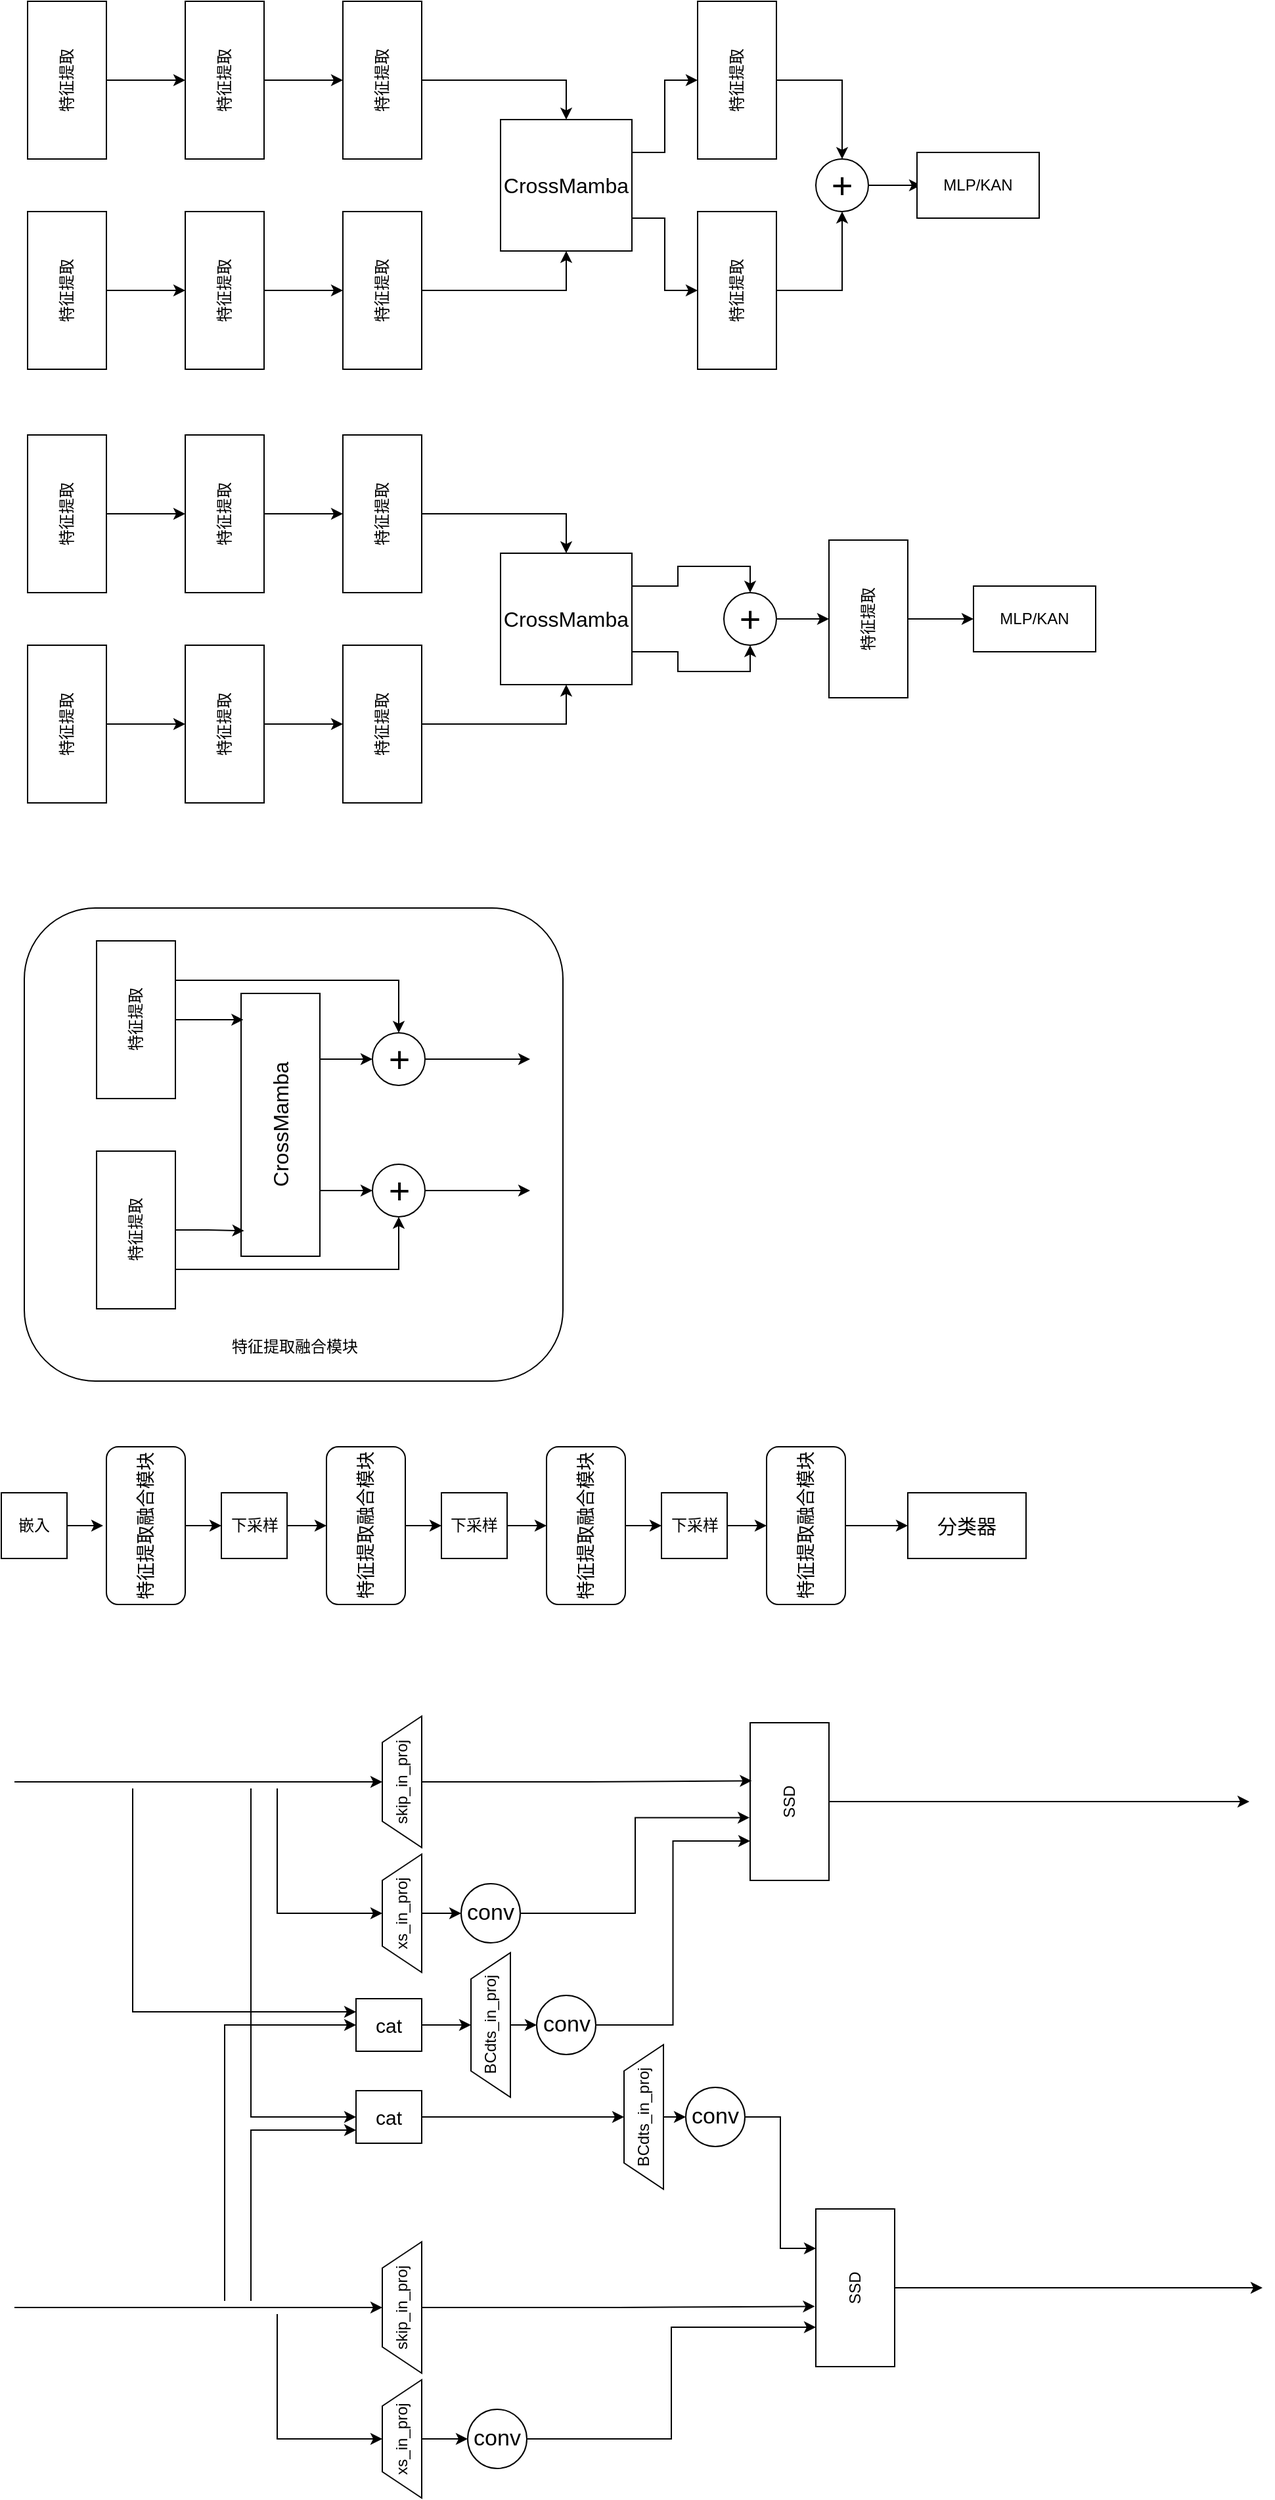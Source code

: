<mxfile version="28.0.7">
  <diagram name="第 1 页" id="WxTKui3T3YEr5BgfxyGA">
    <mxGraphModel dx="1213" dy="795" grid="1" gridSize="10" guides="1" tooltips="1" connect="1" arrows="1" fold="1" page="1" pageScale="1" pageWidth="827" pageHeight="1169" math="0" shadow="0">
      <root>
        <mxCell id="0" />
        <mxCell id="1" parent="0" />
        <mxCell id="aoaXgdPbsbUoZLhdkW-4-18" style="edgeStyle=orthogonalEdgeStyle;rounded=0;orthogonalLoop=1;jettySize=auto;html=1;exitX=0.5;exitY=1;exitDx=0;exitDy=0;entryX=0.5;entryY=0;entryDx=0;entryDy=0;" parent="1" source="aoaXgdPbsbUoZLhdkW-4-1" target="aoaXgdPbsbUoZLhdkW-4-5" edge="1">
          <mxGeometry relative="1" as="geometry" />
        </mxCell>
        <mxCell id="aoaXgdPbsbUoZLhdkW-4-1" value="特征提取" style="rounded=0;whiteSpace=wrap;html=1;rotation=-90;" parent="1" vertex="1">
          <mxGeometry y="160" width="120" height="60" as="geometry" />
        </mxCell>
        <mxCell id="aoaXgdPbsbUoZLhdkW-4-19" style="edgeStyle=orthogonalEdgeStyle;rounded=0;orthogonalLoop=1;jettySize=auto;html=1;exitX=0.5;exitY=1;exitDx=0;exitDy=0;entryX=0.5;entryY=0;entryDx=0;entryDy=0;" parent="1" source="aoaXgdPbsbUoZLhdkW-4-2" target="aoaXgdPbsbUoZLhdkW-4-3" edge="1">
          <mxGeometry relative="1" as="geometry" />
        </mxCell>
        <mxCell id="aoaXgdPbsbUoZLhdkW-4-2" value="特征提取" style="rounded=0;whiteSpace=wrap;html=1;rotation=-90;" parent="1" vertex="1">
          <mxGeometry y="320" width="120" height="60" as="geometry" />
        </mxCell>
        <mxCell id="aoaXgdPbsbUoZLhdkW-4-21" style="edgeStyle=orthogonalEdgeStyle;rounded=0;orthogonalLoop=1;jettySize=auto;html=1;exitX=0.5;exitY=1;exitDx=0;exitDy=0;entryX=0.5;entryY=0;entryDx=0;entryDy=0;" parent="1" source="aoaXgdPbsbUoZLhdkW-4-3" target="aoaXgdPbsbUoZLhdkW-4-4" edge="1">
          <mxGeometry relative="1" as="geometry" />
        </mxCell>
        <mxCell id="aoaXgdPbsbUoZLhdkW-4-3" value="特征提取" style="rounded=0;whiteSpace=wrap;html=1;rotation=-90;" parent="1" vertex="1">
          <mxGeometry x="120" y="320" width="120" height="60" as="geometry" />
        </mxCell>
        <mxCell id="aoaXgdPbsbUoZLhdkW-4-23" style="edgeStyle=orthogonalEdgeStyle;rounded=0;orthogonalLoop=1;jettySize=auto;html=1;exitX=0.5;exitY=1;exitDx=0;exitDy=0;entryX=0.5;entryY=1;entryDx=0;entryDy=0;" parent="1" source="aoaXgdPbsbUoZLhdkW-4-4" target="aoaXgdPbsbUoZLhdkW-4-9" edge="1">
          <mxGeometry relative="1" as="geometry" />
        </mxCell>
        <mxCell id="aoaXgdPbsbUoZLhdkW-4-4" value="特征提取" style="rounded=0;whiteSpace=wrap;html=1;rotation=-90;" parent="1" vertex="1">
          <mxGeometry x="240" y="320" width="120" height="60" as="geometry" />
        </mxCell>
        <mxCell id="aoaXgdPbsbUoZLhdkW-4-20" style="edgeStyle=orthogonalEdgeStyle;rounded=0;orthogonalLoop=1;jettySize=auto;html=1;exitX=0.5;exitY=1;exitDx=0;exitDy=0;entryX=0.5;entryY=0;entryDx=0;entryDy=0;" parent="1" source="aoaXgdPbsbUoZLhdkW-4-5" target="aoaXgdPbsbUoZLhdkW-4-8" edge="1">
          <mxGeometry relative="1" as="geometry" />
        </mxCell>
        <mxCell id="aoaXgdPbsbUoZLhdkW-4-5" value="特征提取" style="rounded=0;whiteSpace=wrap;html=1;rotation=-90;" parent="1" vertex="1">
          <mxGeometry x="120" y="160" width="120" height="60" as="geometry" />
        </mxCell>
        <mxCell id="aoaXgdPbsbUoZLhdkW-4-22" style="edgeStyle=orthogonalEdgeStyle;rounded=0;orthogonalLoop=1;jettySize=auto;html=1;exitX=0.5;exitY=1;exitDx=0;exitDy=0;entryX=0.5;entryY=0;entryDx=0;entryDy=0;" parent="1" source="aoaXgdPbsbUoZLhdkW-4-8" target="aoaXgdPbsbUoZLhdkW-4-9" edge="1">
          <mxGeometry relative="1" as="geometry" />
        </mxCell>
        <mxCell id="aoaXgdPbsbUoZLhdkW-4-8" value="特征提取" style="rounded=0;whiteSpace=wrap;html=1;rotation=-90;" parent="1" vertex="1">
          <mxGeometry x="240" y="160" width="120" height="60" as="geometry" />
        </mxCell>
        <mxCell id="aoaXgdPbsbUoZLhdkW-4-24" style="edgeStyle=orthogonalEdgeStyle;rounded=0;orthogonalLoop=1;jettySize=auto;html=1;exitX=1;exitY=0.25;exitDx=0;exitDy=0;entryX=0.5;entryY=0;entryDx=0;entryDy=0;" parent="1" source="aoaXgdPbsbUoZLhdkW-4-9" target="aoaXgdPbsbUoZLhdkW-4-12" edge="1">
          <mxGeometry relative="1" as="geometry" />
        </mxCell>
        <mxCell id="aoaXgdPbsbUoZLhdkW-4-25" style="edgeStyle=orthogonalEdgeStyle;rounded=0;orthogonalLoop=1;jettySize=auto;html=1;exitX=1;exitY=0.75;exitDx=0;exitDy=0;" parent="1" source="aoaXgdPbsbUoZLhdkW-4-9" target="aoaXgdPbsbUoZLhdkW-4-11" edge="1">
          <mxGeometry relative="1" as="geometry" />
        </mxCell>
        <mxCell id="aoaXgdPbsbUoZLhdkW-4-9" value="&lt;font style=&quot;font-size: 16px;&quot;&gt;CrossMamba&lt;/font&gt;" style="whiteSpace=wrap;html=1;aspect=fixed;" parent="1" vertex="1">
          <mxGeometry x="390" y="220" width="100" height="100" as="geometry" />
        </mxCell>
        <mxCell id="aoaXgdPbsbUoZLhdkW-4-15" style="edgeStyle=orthogonalEdgeStyle;rounded=0;orthogonalLoop=1;jettySize=auto;html=1;exitX=0.5;exitY=1;exitDx=0;exitDy=0;entryX=0.5;entryY=1;entryDx=0;entryDy=0;" parent="1" source="aoaXgdPbsbUoZLhdkW-4-11" target="aoaXgdPbsbUoZLhdkW-4-13" edge="1">
          <mxGeometry relative="1" as="geometry" />
        </mxCell>
        <mxCell id="aoaXgdPbsbUoZLhdkW-4-11" value="特征提取" style="rounded=0;whiteSpace=wrap;html=1;rotation=-90;" parent="1" vertex="1">
          <mxGeometry x="510" y="320" width="120" height="60" as="geometry" />
        </mxCell>
        <mxCell id="aoaXgdPbsbUoZLhdkW-4-14" style="edgeStyle=orthogonalEdgeStyle;rounded=0;orthogonalLoop=1;jettySize=auto;html=1;exitX=0.5;exitY=1;exitDx=0;exitDy=0;entryX=0.5;entryY=0;entryDx=0;entryDy=0;" parent="1" source="aoaXgdPbsbUoZLhdkW-4-12" target="aoaXgdPbsbUoZLhdkW-4-13" edge="1">
          <mxGeometry relative="1" as="geometry" />
        </mxCell>
        <mxCell id="aoaXgdPbsbUoZLhdkW-4-12" value="特征提取" style="rounded=0;whiteSpace=wrap;html=1;rotation=-90;" parent="1" vertex="1">
          <mxGeometry x="510" y="160" width="120" height="60" as="geometry" />
        </mxCell>
        <mxCell id="aoaXgdPbsbUoZLhdkW-4-16" style="edgeStyle=orthogonalEdgeStyle;rounded=0;orthogonalLoop=1;jettySize=auto;html=1;exitX=1;exitY=0.5;exitDx=0;exitDy=0;" parent="1" source="aoaXgdPbsbUoZLhdkW-4-13" edge="1">
          <mxGeometry relative="1" as="geometry">
            <mxPoint x="710" y="270" as="targetPoint" />
          </mxGeometry>
        </mxCell>
        <mxCell id="aoaXgdPbsbUoZLhdkW-4-13" value="&lt;font style=&quot;font-size: 28px;&quot;&gt;+&lt;/font&gt;" style="ellipse;whiteSpace=wrap;html=1;aspect=fixed;" parent="1" vertex="1">
          <mxGeometry x="630" y="250" width="40" height="40" as="geometry" />
        </mxCell>
        <mxCell id="aoaXgdPbsbUoZLhdkW-4-17" value="MLP/KAN" style="rounded=0;whiteSpace=wrap;html=1;" parent="1" vertex="1">
          <mxGeometry x="707" y="245" width="93" height="50" as="geometry" />
        </mxCell>
        <mxCell id="aoaXgdPbsbUoZLhdkW-4-26" style="edgeStyle=orthogonalEdgeStyle;rounded=0;orthogonalLoop=1;jettySize=auto;html=1;exitX=0.5;exitY=1;exitDx=0;exitDy=0;entryX=0.5;entryY=0;entryDx=0;entryDy=0;" parent="1" source="aoaXgdPbsbUoZLhdkW-4-27" target="aoaXgdPbsbUoZLhdkW-4-35" edge="1">
          <mxGeometry relative="1" as="geometry" />
        </mxCell>
        <mxCell id="aoaXgdPbsbUoZLhdkW-4-27" value="特征提取" style="rounded=0;whiteSpace=wrap;html=1;rotation=-90;" parent="1" vertex="1">
          <mxGeometry y="490" width="120" height="60" as="geometry" />
        </mxCell>
        <mxCell id="aoaXgdPbsbUoZLhdkW-4-28" style="edgeStyle=orthogonalEdgeStyle;rounded=0;orthogonalLoop=1;jettySize=auto;html=1;exitX=0.5;exitY=1;exitDx=0;exitDy=0;entryX=0.5;entryY=0;entryDx=0;entryDy=0;" parent="1" source="aoaXgdPbsbUoZLhdkW-4-29" target="aoaXgdPbsbUoZLhdkW-4-31" edge="1">
          <mxGeometry relative="1" as="geometry" />
        </mxCell>
        <mxCell id="aoaXgdPbsbUoZLhdkW-4-29" value="特征提取" style="rounded=0;whiteSpace=wrap;html=1;rotation=-90;" parent="1" vertex="1">
          <mxGeometry y="650" width="120" height="60" as="geometry" />
        </mxCell>
        <mxCell id="aoaXgdPbsbUoZLhdkW-4-30" style="edgeStyle=orthogonalEdgeStyle;rounded=0;orthogonalLoop=1;jettySize=auto;html=1;exitX=0.5;exitY=1;exitDx=0;exitDy=0;entryX=0.5;entryY=0;entryDx=0;entryDy=0;" parent="1" source="aoaXgdPbsbUoZLhdkW-4-31" target="aoaXgdPbsbUoZLhdkW-4-33" edge="1">
          <mxGeometry relative="1" as="geometry" />
        </mxCell>
        <mxCell id="aoaXgdPbsbUoZLhdkW-4-31" value="特征提取" style="rounded=0;whiteSpace=wrap;html=1;rotation=-90;" parent="1" vertex="1">
          <mxGeometry x="120" y="650" width="120" height="60" as="geometry" />
        </mxCell>
        <mxCell id="aoaXgdPbsbUoZLhdkW-4-32" style="edgeStyle=orthogonalEdgeStyle;rounded=0;orthogonalLoop=1;jettySize=auto;html=1;exitX=0.5;exitY=1;exitDx=0;exitDy=0;entryX=0.5;entryY=1;entryDx=0;entryDy=0;" parent="1" source="aoaXgdPbsbUoZLhdkW-4-33" target="aoaXgdPbsbUoZLhdkW-4-38" edge="1">
          <mxGeometry relative="1" as="geometry" />
        </mxCell>
        <mxCell id="aoaXgdPbsbUoZLhdkW-4-33" value="特征提取" style="rounded=0;whiteSpace=wrap;html=1;rotation=-90;" parent="1" vertex="1">
          <mxGeometry x="240" y="650" width="120" height="60" as="geometry" />
        </mxCell>
        <mxCell id="aoaXgdPbsbUoZLhdkW-4-34" style="edgeStyle=orthogonalEdgeStyle;rounded=0;orthogonalLoop=1;jettySize=auto;html=1;exitX=0.5;exitY=1;exitDx=0;exitDy=0;entryX=0.5;entryY=0;entryDx=0;entryDy=0;" parent="1" source="aoaXgdPbsbUoZLhdkW-4-35" target="aoaXgdPbsbUoZLhdkW-4-37" edge="1">
          <mxGeometry relative="1" as="geometry" />
        </mxCell>
        <mxCell id="aoaXgdPbsbUoZLhdkW-4-35" value="特征提取" style="rounded=0;whiteSpace=wrap;html=1;rotation=-90;" parent="1" vertex="1">
          <mxGeometry x="120" y="490" width="120" height="60" as="geometry" />
        </mxCell>
        <mxCell id="aoaXgdPbsbUoZLhdkW-4-36" style="edgeStyle=orthogonalEdgeStyle;rounded=0;orthogonalLoop=1;jettySize=auto;html=1;exitX=0.5;exitY=1;exitDx=0;exitDy=0;entryX=0.5;entryY=0;entryDx=0;entryDy=0;" parent="1" source="aoaXgdPbsbUoZLhdkW-4-37" target="aoaXgdPbsbUoZLhdkW-4-38" edge="1">
          <mxGeometry relative="1" as="geometry" />
        </mxCell>
        <mxCell id="aoaXgdPbsbUoZLhdkW-4-37" value="特征提取" style="rounded=0;whiteSpace=wrap;html=1;rotation=-90;" parent="1" vertex="1">
          <mxGeometry x="240" y="490" width="120" height="60" as="geometry" />
        </mxCell>
        <mxCell id="aoaXgdPbsbUoZLhdkW-4-47" style="edgeStyle=orthogonalEdgeStyle;rounded=0;orthogonalLoop=1;jettySize=auto;html=1;exitX=1;exitY=0.25;exitDx=0;exitDy=0;entryX=0.5;entryY=0;entryDx=0;entryDy=0;" parent="1" source="aoaXgdPbsbUoZLhdkW-4-38" target="aoaXgdPbsbUoZLhdkW-4-39" edge="1">
          <mxGeometry relative="1" as="geometry">
            <Array as="points">
              <mxPoint x="525" y="575" />
              <mxPoint x="525" y="560" />
              <mxPoint x="580" y="560" />
            </Array>
          </mxGeometry>
        </mxCell>
        <mxCell id="aoaXgdPbsbUoZLhdkW-4-48" style="edgeStyle=orthogonalEdgeStyle;rounded=0;orthogonalLoop=1;jettySize=auto;html=1;exitX=1;exitY=0.75;exitDx=0;exitDy=0;entryX=0.5;entryY=1;entryDx=0;entryDy=0;" parent="1" source="aoaXgdPbsbUoZLhdkW-4-38" target="aoaXgdPbsbUoZLhdkW-4-39" edge="1">
          <mxGeometry relative="1" as="geometry">
            <Array as="points">
              <mxPoint x="525" y="625" />
              <mxPoint x="525" y="640" />
              <mxPoint x="580" y="640" />
            </Array>
          </mxGeometry>
        </mxCell>
        <mxCell id="aoaXgdPbsbUoZLhdkW-4-38" value="&lt;font style=&quot;font-size: 16px;&quot;&gt;CrossMamba&lt;/font&gt;" style="whiteSpace=wrap;html=1;aspect=fixed;" parent="1" vertex="1">
          <mxGeometry x="390" y="550" width="100" height="100" as="geometry" />
        </mxCell>
        <mxCell id="aoaXgdPbsbUoZLhdkW-4-42" style="edgeStyle=orthogonalEdgeStyle;rounded=0;orthogonalLoop=1;jettySize=auto;html=1;exitX=1;exitY=0.5;exitDx=0;exitDy=0;" parent="1" source="aoaXgdPbsbUoZLhdkW-4-39" edge="1">
          <mxGeometry relative="1" as="geometry">
            <mxPoint x="640" y="600" as="targetPoint" />
          </mxGeometry>
        </mxCell>
        <mxCell id="aoaXgdPbsbUoZLhdkW-4-39" value="&lt;font style=&quot;font-size: 28px;&quot;&gt;+&lt;/font&gt;" style="ellipse;whiteSpace=wrap;html=1;aspect=fixed;" parent="1" vertex="1">
          <mxGeometry x="560" y="580" width="40" height="40" as="geometry" />
        </mxCell>
        <mxCell id="aoaXgdPbsbUoZLhdkW-4-45" style="edgeStyle=orthogonalEdgeStyle;rounded=0;orthogonalLoop=1;jettySize=auto;html=1;exitX=0.5;exitY=1;exitDx=0;exitDy=0;entryX=0;entryY=0.5;entryDx=0;entryDy=0;" parent="1" source="aoaXgdPbsbUoZLhdkW-4-43" target="aoaXgdPbsbUoZLhdkW-4-44" edge="1">
          <mxGeometry relative="1" as="geometry" />
        </mxCell>
        <mxCell id="aoaXgdPbsbUoZLhdkW-4-43" value="特征提取" style="rounded=0;whiteSpace=wrap;html=1;rotation=-90;" parent="1" vertex="1">
          <mxGeometry x="610" y="570" width="120" height="60" as="geometry" />
        </mxCell>
        <mxCell id="aoaXgdPbsbUoZLhdkW-4-44" value="MLP/KAN" style="rounded=0;whiteSpace=wrap;html=1;" parent="1" vertex="1">
          <mxGeometry x="750" y="575" width="93" height="50" as="geometry" />
        </mxCell>
        <mxCell id="aoaXgdPbsbUoZLhdkW-4-49" value="skip_in_proj" style="shape=trapezoid;perimeter=trapezoidPerimeter;whiteSpace=wrap;html=1;fixedSize=1;rotation=-90;" parent="1" vertex="1">
          <mxGeometry x="265" y="1470" width="100" height="30" as="geometry" />
        </mxCell>
        <mxCell id="aoaXgdPbsbUoZLhdkW-4-74" style="edgeStyle=orthogonalEdgeStyle;rounded=0;orthogonalLoop=1;jettySize=auto;html=1;exitX=0.5;exitY=1;exitDx=0;exitDy=0;entryX=0;entryY=0.5;entryDx=0;entryDy=0;" parent="1" source="aoaXgdPbsbUoZLhdkW-4-50" target="aoaXgdPbsbUoZLhdkW-4-70" edge="1">
          <mxGeometry relative="1" as="geometry" />
        </mxCell>
        <mxCell id="aoaXgdPbsbUoZLhdkW-4-50" value="xs_in_proj" style="shape=trapezoid;perimeter=trapezoidPerimeter;whiteSpace=wrap;html=1;fixedSize=1;rotation=-90;" parent="1" vertex="1">
          <mxGeometry x="270" y="1570" width="90" height="30" as="geometry" />
        </mxCell>
        <mxCell id="aoaXgdPbsbUoZLhdkW-4-77" style="edgeStyle=orthogonalEdgeStyle;rounded=0;orthogonalLoop=1;jettySize=auto;html=1;exitX=0.5;exitY=1;exitDx=0;exitDy=0;entryX=0;entryY=0.5;entryDx=0;entryDy=0;" parent="1" source="aoaXgdPbsbUoZLhdkW-4-51" target="aoaXgdPbsbUoZLhdkW-4-76" edge="1">
          <mxGeometry relative="1" as="geometry" />
        </mxCell>
        <mxCell id="aoaXgdPbsbUoZLhdkW-4-51" value="BCdts_in_proj" style="shape=trapezoid;perimeter=trapezoidPerimeter;whiteSpace=wrap;html=1;fixedSize=1;rotation=-90;" parent="1" vertex="1">
          <mxGeometry x="327.5" y="1655" width="110" height="30" as="geometry" />
        </mxCell>
        <mxCell id="aoaXgdPbsbUoZLhdkW-4-55" value="" style="endArrow=classic;html=1;rounded=0;entryX=0.5;entryY=0;entryDx=0;entryDy=0;" parent="1" target="aoaXgdPbsbUoZLhdkW-4-49" edge="1">
          <mxGeometry width="50" height="50" relative="1" as="geometry">
            <mxPoint x="20" y="1485" as="sourcePoint" />
            <mxPoint x="230" y="1480" as="targetPoint" />
          </mxGeometry>
        </mxCell>
        <mxCell id="aoaXgdPbsbUoZLhdkW-4-56" value="" style="endArrow=classic;html=1;rounded=0;entryX=0.5;entryY=0;entryDx=0;entryDy=0;" parent="1" target="aoaXgdPbsbUoZLhdkW-4-50" edge="1">
          <mxGeometry width="50" height="50" relative="1" as="geometry">
            <mxPoint x="220" y="1490" as="sourcePoint" />
            <mxPoint x="680" y="1610" as="targetPoint" />
            <Array as="points">
              <mxPoint x="220" y="1585" />
            </Array>
          </mxGeometry>
        </mxCell>
        <mxCell id="aoaXgdPbsbUoZLhdkW-4-57" value="skip_in_proj" style="shape=trapezoid;perimeter=trapezoidPerimeter;whiteSpace=wrap;html=1;fixedSize=1;rotation=-90;" parent="1" vertex="1">
          <mxGeometry x="265" y="1870" width="100" height="30" as="geometry" />
        </mxCell>
        <mxCell id="aoaXgdPbsbUoZLhdkW-4-87" style="edgeStyle=orthogonalEdgeStyle;rounded=0;orthogonalLoop=1;jettySize=auto;html=1;exitX=0.5;exitY=1;exitDx=0;exitDy=0;entryX=0;entryY=0.5;entryDx=0;entryDy=0;" parent="1" source="aoaXgdPbsbUoZLhdkW-4-58" target="aoaXgdPbsbUoZLhdkW-4-86" edge="1">
          <mxGeometry relative="1" as="geometry" />
        </mxCell>
        <mxCell id="aoaXgdPbsbUoZLhdkW-4-58" value="xs_in_proj" style="shape=trapezoid;perimeter=trapezoidPerimeter;whiteSpace=wrap;html=1;fixedSize=1;rotation=-90;" parent="1" vertex="1">
          <mxGeometry x="270" y="1970" width="90" height="30" as="geometry" />
        </mxCell>
        <mxCell id="aoaXgdPbsbUoZLhdkW-4-59" value="" style="endArrow=classic;html=1;rounded=0;entryX=0.5;entryY=0;entryDx=0;entryDy=0;" parent="1" target="aoaXgdPbsbUoZLhdkW-4-57" edge="1">
          <mxGeometry width="50" height="50" relative="1" as="geometry">
            <mxPoint x="20" y="1885" as="sourcePoint" />
            <mxPoint x="85" y="1880" as="targetPoint" />
          </mxGeometry>
        </mxCell>
        <mxCell id="aoaXgdPbsbUoZLhdkW-4-60" value="" style="endArrow=classic;html=1;rounded=0;entryX=0.5;entryY=0;entryDx=0;entryDy=0;" parent="1" target="aoaXgdPbsbUoZLhdkW-4-58" edge="1">
          <mxGeometry width="50" height="50" relative="1" as="geometry">
            <mxPoint x="220" y="1890" as="sourcePoint" />
            <mxPoint x="680" y="2010" as="targetPoint" />
            <Array as="points">
              <mxPoint x="220" y="1985" />
            </Array>
          </mxGeometry>
        </mxCell>
        <mxCell id="aoaXgdPbsbUoZLhdkW-4-69" style="edgeStyle=orthogonalEdgeStyle;rounded=0;orthogonalLoop=1;jettySize=auto;html=1;exitX=1;exitY=0.5;exitDx=0;exitDy=0;" parent="1" source="aoaXgdPbsbUoZLhdkW-4-61" target="aoaXgdPbsbUoZLhdkW-4-51" edge="1">
          <mxGeometry relative="1" as="geometry" />
        </mxCell>
        <mxCell id="aoaXgdPbsbUoZLhdkW-4-61" value="&lt;font style=&quot;font-size: 15px;&quot;&gt;cat&lt;/font&gt;" style="rounded=0;whiteSpace=wrap;html=1;" parent="1" vertex="1">
          <mxGeometry x="280" y="1650" width="50" height="40" as="geometry" />
        </mxCell>
        <mxCell id="aoaXgdPbsbUoZLhdkW-4-62" value="" style="endArrow=classic;html=1;rounded=0;entryX=0;entryY=0.25;entryDx=0;entryDy=0;" parent="1" target="aoaXgdPbsbUoZLhdkW-4-61" edge="1">
          <mxGeometry width="50" height="50" relative="1" as="geometry">
            <mxPoint x="110" y="1490" as="sourcePoint" />
            <mxPoint x="230" y="1660" as="targetPoint" />
            <Array as="points">
              <mxPoint x="110" y="1660" />
            </Array>
          </mxGeometry>
        </mxCell>
        <mxCell id="aoaXgdPbsbUoZLhdkW-4-63" value="" style="endArrow=classic;html=1;rounded=0;entryX=0;entryY=0.5;entryDx=0;entryDy=0;" parent="1" target="aoaXgdPbsbUoZLhdkW-4-61" edge="1">
          <mxGeometry width="50" height="50" relative="1" as="geometry">
            <mxPoint x="180" y="1880" as="sourcePoint" />
            <mxPoint x="220" y="1690" as="targetPoint" />
            <Array as="points">
              <mxPoint x="180" y="1670" />
            </Array>
          </mxGeometry>
        </mxCell>
        <mxCell id="aoaXgdPbsbUoZLhdkW-4-68" style="edgeStyle=orthogonalEdgeStyle;rounded=0;orthogonalLoop=1;jettySize=auto;html=1;exitX=1;exitY=0.5;exitDx=0;exitDy=0;entryX=0.5;entryY=0;entryDx=0;entryDy=0;" parent="1" source="aoaXgdPbsbUoZLhdkW-4-64" target="aoaXgdPbsbUoZLhdkW-4-67" edge="1">
          <mxGeometry relative="1" as="geometry" />
        </mxCell>
        <mxCell id="aoaXgdPbsbUoZLhdkW-4-64" value="&lt;font style=&quot;font-size: 15px;&quot;&gt;cat&lt;/font&gt;" style="rounded=0;whiteSpace=wrap;html=1;" parent="1" vertex="1">
          <mxGeometry x="280" y="1720" width="50" height="40" as="geometry" />
        </mxCell>
        <mxCell id="aoaXgdPbsbUoZLhdkW-4-65" value="" style="endArrow=classic;html=1;rounded=0;" parent="1" edge="1">
          <mxGeometry width="50" height="50" relative="1" as="geometry">
            <mxPoint x="200" y="1880" as="sourcePoint" />
            <mxPoint x="280" y="1750" as="targetPoint" />
            <Array as="points">
              <mxPoint x="200" y="1750" />
            </Array>
          </mxGeometry>
        </mxCell>
        <mxCell id="aoaXgdPbsbUoZLhdkW-4-66" value="" style="endArrow=classic;html=1;rounded=0;" parent="1" edge="1">
          <mxGeometry width="50" height="50" relative="1" as="geometry">
            <mxPoint x="200" y="1490" as="sourcePoint" />
            <mxPoint x="280" y="1740" as="targetPoint" />
            <Array as="points">
              <mxPoint x="200" y="1740" />
            </Array>
          </mxGeometry>
        </mxCell>
        <mxCell id="aoaXgdPbsbUoZLhdkW-4-80" style="edgeStyle=orthogonalEdgeStyle;rounded=0;orthogonalLoop=1;jettySize=auto;html=1;exitX=0.5;exitY=1;exitDx=0;exitDy=0;entryX=0;entryY=0.5;entryDx=0;entryDy=0;" parent="1" source="aoaXgdPbsbUoZLhdkW-4-67" target="aoaXgdPbsbUoZLhdkW-4-79" edge="1">
          <mxGeometry relative="1" as="geometry" />
        </mxCell>
        <mxCell id="aoaXgdPbsbUoZLhdkW-4-67" value="BCdts_in_proj" style="shape=trapezoid;perimeter=trapezoidPerimeter;whiteSpace=wrap;html=1;fixedSize=1;rotation=-90;" parent="1" vertex="1">
          <mxGeometry x="444" y="1725" width="110" height="30" as="geometry" />
        </mxCell>
        <mxCell id="aoaXgdPbsbUoZLhdkW-4-70" value="&lt;font style=&quot;font-size: 17px;&quot;&gt;conv&lt;/font&gt;" style="ellipse;whiteSpace=wrap;html=1;aspect=fixed;" parent="1" vertex="1">
          <mxGeometry x="360" y="1562.5" width="45" height="45" as="geometry" />
        </mxCell>
        <mxCell id="aoaXgdPbsbUoZLhdkW-4-89" style="edgeStyle=orthogonalEdgeStyle;rounded=0;orthogonalLoop=1;jettySize=auto;html=1;" parent="1" source="aoaXgdPbsbUoZLhdkW-4-72" edge="1">
          <mxGeometry relative="1" as="geometry">
            <mxPoint x="960" y="1500" as="targetPoint" />
          </mxGeometry>
        </mxCell>
        <mxCell id="aoaXgdPbsbUoZLhdkW-4-72" value="SSD" style="rounded=0;whiteSpace=wrap;html=1;rotation=-90;" parent="1" vertex="1">
          <mxGeometry x="550" y="1470" width="120" height="60" as="geometry" />
        </mxCell>
        <mxCell id="aoaXgdPbsbUoZLhdkW-4-73" style="edgeStyle=orthogonalEdgeStyle;rounded=0;orthogonalLoop=1;jettySize=auto;html=1;exitX=0.5;exitY=1;exitDx=0;exitDy=0;entryX=0.632;entryY=0.02;entryDx=0;entryDy=0;entryPerimeter=0;" parent="1" source="aoaXgdPbsbUoZLhdkW-4-49" target="aoaXgdPbsbUoZLhdkW-4-72" edge="1">
          <mxGeometry relative="1" as="geometry" />
        </mxCell>
        <mxCell id="aoaXgdPbsbUoZLhdkW-4-75" style="edgeStyle=orthogonalEdgeStyle;rounded=0;orthogonalLoop=1;jettySize=auto;html=1;exitX=1;exitY=0.5;exitDx=0;exitDy=0;entryX=0.398;entryY=-0.007;entryDx=0;entryDy=0;entryPerimeter=0;" parent="1" source="aoaXgdPbsbUoZLhdkW-4-70" target="aoaXgdPbsbUoZLhdkW-4-72" edge="1">
          <mxGeometry relative="1" as="geometry" />
        </mxCell>
        <mxCell id="aoaXgdPbsbUoZLhdkW-4-78" style="edgeStyle=orthogonalEdgeStyle;rounded=0;orthogonalLoop=1;jettySize=auto;html=1;exitX=1;exitY=0.5;exitDx=0;exitDy=0;entryX=0.25;entryY=0;entryDx=0;entryDy=0;" parent="1" source="aoaXgdPbsbUoZLhdkW-4-76" target="aoaXgdPbsbUoZLhdkW-4-72" edge="1">
          <mxGeometry relative="1" as="geometry" />
        </mxCell>
        <mxCell id="aoaXgdPbsbUoZLhdkW-4-76" value="&lt;font style=&quot;font-size: 17px;&quot;&gt;conv&lt;/font&gt;" style="ellipse;whiteSpace=wrap;html=1;aspect=fixed;" parent="1" vertex="1">
          <mxGeometry x="417.5" y="1647.5" width="45" height="45" as="geometry" />
        </mxCell>
        <mxCell id="aoaXgdPbsbUoZLhdkW-4-82" style="edgeStyle=orthogonalEdgeStyle;rounded=0;orthogonalLoop=1;jettySize=auto;html=1;exitX=1;exitY=0.5;exitDx=0;exitDy=0;entryX=0.75;entryY=0;entryDx=0;entryDy=0;" parent="1" source="aoaXgdPbsbUoZLhdkW-4-79" target="aoaXgdPbsbUoZLhdkW-4-81" edge="1">
          <mxGeometry relative="1" as="geometry" />
        </mxCell>
        <mxCell id="aoaXgdPbsbUoZLhdkW-4-79" value="&lt;font style=&quot;font-size: 17px;&quot;&gt;conv&lt;/font&gt;" style="ellipse;whiteSpace=wrap;html=1;aspect=fixed;" parent="1" vertex="1">
          <mxGeometry x="531" y="1717.5" width="45" height="45" as="geometry" />
        </mxCell>
        <mxCell id="aoaXgdPbsbUoZLhdkW-4-90" style="edgeStyle=orthogonalEdgeStyle;rounded=0;orthogonalLoop=1;jettySize=auto;html=1;exitX=0.5;exitY=1;exitDx=0;exitDy=0;" parent="1" source="aoaXgdPbsbUoZLhdkW-4-81" edge="1">
          <mxGeometry relative="1" as="geometry">
            <mxPoint x="970" y="1870" as="targetPoint" />
          </mxGeometry>
        </mxCell>
        <mxCell id="aoaXgdPbsbUoZLhdkW-4-81" value="SSD" style="rounded=0;whiteSpace=wrap;html=1;rotation=-90;" parent="1" vertex="1">
          <mxGeometry x="600" y="1840" width="120" height="60" as="geometry" />
        </mxCell>
        <mxCell id="aoaXgdPbsbUoZLhdkW-4-83" style="edgeStyle=orthogonalEdgeStyle;rounded=0;orthogonalLoop=1;jettySize=auto;html=1;exitX=0.5;exitY=1;exitDx=0;exitDy=0;entryX=0.382;entryY=-0.013;entryDx=0;entryDy=0;entryPerimeter=0;" parent="1" source="aoaXgdPbsbUoZLhdkW-4-57" target="aoaXgdPbsbUoZLhdkW-4-81" edge="1">
          <mxGeometry relative="1" as="geometry" />
        </mxCell>
        <mxCell id="aoaXgdPbsbUoZLhdkW-4-88" style="edgeStyle=orthogonalEdgeStyle;rounded=0;orthogonalLoop=1;jettySize=auto;html=1;exitX=1;exitY=0.5;exitDx=0;exitDy=0;entryX=0.25;entryY=0;entryDx=0;entryDy=0;" parent="1" source="aoaXgdPbsbUoZLhdkW-4-86" target="aoaXgdPbsbUoZLhdkW-4-81" edge="1">
          <mxGeometry relative="1" as="geometry" />
        </mxCell>
        <mxCell id="aoaXgdPbsbUoZLhdkW-4-86" value="&lt;font style=&quot;font-size: 17px;&quot;&gt;conv&lt;/font&gt;" style="ellipse;whiteSpace=wrap;html=1;aspect=fixed;" parent="1" vertex="1">
          <mxGeometry x="365" y="1962.5" width="45" height="45" as="geometry" />
        </mxCell>
        <mxCell id="KZPRHWnfbl0H2ZpYOIUN-18" value="" style="rounded=1;whiteSpace=wrap;html=1;" vertex="1" parent="1">
          <mxGeometry x="27.5" y="820" width="410" height="360" as="geometry" />
        </mxCell>
        <mxCell id="KZPRHWnfbl0H2ZpYOIUN-19" style="edgeStyle=orthogonalEdgeStyle;rounded=0;orthogonalLoop=1;jettySize=auto;html=1;exitX=0.75;exitY=1;exitDx=0;exitDy=0;entryX=0.5;entryY=0;entryDx=0;entryDy=0;" edge="1" parent="1" source="KZPRHWnfbl0H2ZpYOIUN-20" target="KZPRHWnfbl0H2ZpYOIUN-29">
          <mxGeometry relative="1" as="geometry" />
        </mxCell>
        <mxCell id="KZPRHWnfbl0H2ZpYOIUN-20" value="特征提取" style="rounded=0;whiteSpace=wrap;html=1;rotation=-90;" vertex="1" parent="1">
          <mxGeometry x="52.5" y="875" width="120" height="60" as="geometry" />
        </mxCell>
        <mxCell id="KZPRHWnfbl0H2ZpYOIUN-21" style="edgeStyle=orthogonalEdgeStyle;rounded=0;orthogonalLoop=1;jettySize=auto;html=1;exitX=0.25;exitY=1;exitDx=0;exitDy=0;entryX=0.5;entryY=1;entryDx=0;entryDy=0;" edge="1" parent="1" source="KZPRHWnfbl0H2ZpYOIUN-22" target="KZPRHWnfbl0H2ZpYOIUN-31">
          <mxGeometry relative="1" as="geometry" />
        </mxCell>
        <mxCell id="KZPRHWnfbl0H2ZpYOIUN-22" value="特征提取" style="rounded=0;whiteSpace=wrap;html=1;rotation=-90;" vertex="1" parent="1">
          <mxGeometry x="52.5" y="1035" width="120" height="60" as="geometry" />
        </mxCell>
        <mxCell id="KZPRHWnfbl0H2ZpYOIUN-23" style="edgeStyle=orthogonalEdgeStyle;rounded=0;orthogonalLoop=1;jettySize=auto;html=1;exitX=0.75;exitY=1;exitDx=0;exitDy=0;entryX=0;entryY=0.5;entryDx=0;entryDy=0;" edge="1" parent="1" source="KZPRHWnfbl0H2ZpYOIUN-25" target="KZPRHWnfbl0H2ZpYOIUN-29">
          <mxGeometry relative="1" as="geometry" />
        </mxCell>
        <mxCell id="KZPRHWnfbl0H2ZpYOIUN-24" style="edgeStyle=orthogonalEdgeStyle;rounded=0;orthogonalLoop=1;jettySize=auto;html=1;exitX=0.25;exitY=1;exitDx=0;exitDy=0;entryX=0;entryY=0.5;entryDx=0;entryDy=0;" edge="1" parent="1" source="KZPRHWnfbl0H2ZpYOIUN-25" target="KZPRHWnfbl0H2ZpYOIUN-31">
          <mxGeometry relative="1" as="geometry" />
        </mxCell>
        <mxCell id="KZPRHWnfbl0H2ZpYOIUN-25" value="&lt;span style=&quot;font-size: 16px;&quot;&gt;CrossMamba&lt;/span&gt;" style="rounded=0;whiteSpace=wrap;html=1;rotation=-90;" vertex="1" parent="1">
          <mxGeometry x="122.5" y="955" width="200" height="60" as="geometry" />
        </mxCell>
        <mxCell id="KZPRHWnfbl0H2ZpYOIUN-26" style="edgeStyle=orthogonalEdgeStyle;rounded=0;orthogonalLoop=1;jettySize=auto;html=1;exitX=0.5;exitY=1;exitDx=0;exitDy=0;entryX=0.097;entryY=0.039;entryDx=0;entryDy=0;entryPerimeter=0;" edge="1" parent="1" source="KZPRHWnfbl0H2ZpYOIUN-22" target="KZPRHWnfbl0H2ZpYOIUN-25">
          <mxGeometry relative="1" as="geometry" />
        </mxCell>
        <mxCell id="KZPRHWnfbl0H2ZpYOIUN-27" style="edgeStyle=orthogonalEdgeStyle;rounded=0;orthogonalLoop=1;jettySize=auto;html=1;exitX=0.5;exitY=1;exitDx=0;exitDy=0;entryX=0.9;entryY=0.028;entryDx=0;entryDy=0;entryPerimeter=0;" edge="1" parent="1" source="KZPRHWnfbl0H2ZpYOIUN-20" target="KZPRHWnfbl0H2ZpYOIUN-25">
          <mxGeometry relative="1" as="geometry" />
        </mxCell>
        <mxCell id="KZPRHWnfbl0H2ZpYOIUN-28" style="edgeStyle=orthogonalEdgeStyle;rounded=0;orthogonalLoop=1;jettySize=auto;html=1;exitX=1;exitY=0.5;exitDx=0;exitDy=0;" edge="1" parent="1" source="KZPRHWnfbl0H2ZpYOIUN-29">
          <mxGeometry relative="1" as="geometry">
            <mxPoint x="412.5" y="935" as="targetPoint" />
          </mxGeometry>
        </mxCell>
        <mxCell id="KZPRHWnfbl0H2ZpYOIUN-29" value="&lt;font style=&quot;font-size: 28px;&quot;&gt;+&lt;/font&gt;" style="ellipse;whiteSpace=wrap;html=1;aspect=fixed;" vertex="1" parent="1">
          <mxGeometry x="292.5" y="915" width="40" height="40" as="geometry" />
        </mxCell>
        <mxCell id="KZPRHWnfbl0H2ZpYOIUN-30" style="edgeStyle=orthogonalEdgeStyle;rounded=0;orthogonalLoop=1;jettySize=auto;html=1;exitX=1;exitY=0.5;exitDx=0;exitDy=0;" edge="1" parent="1" source="KZPRHWnfbl0H2ZpYOIUN-31">
          <mxGeometry relative="1" as="geometry">
            <mxPoint x="412.5" y="1035" as="targetPoint" />
          </mxGeometry>
        </mxCell>
        <mxCell id="KZPRHWnfbl0H2ZpYOIUN-31" value="&lt;font style=&quot;font-size: 28px;&quot;&gt;+&lt;/font&gt;" style="ellipse;whiteSpace=wrap;html=1;aspect=fixed;" vertex="1" parent="1">
          <mxGeometry x="292.5" y="1015" width="40" height="40" as="geometry" />
        </mxCell>
        <mxCell id="KZPRHWnfbl0H2ZpYOIUN-32" value="特征提取融合模块" style="text;html=1;align=center;verticalAlign=middle;resizable=0;points=[];autosize=1;strokeColor=none;fillColor=none;" vertex="1" parent="1">
          <mxGeometry x="172.5" y="1139" width="120" height="30" as="geometry" />
        </mxCell>
        <mxCell id="KZPRHWnfbl0H2ZpYOIUN-43" style="edgeStyle=orthogonalEdgeStyle;rounded=0;orthogonalLoop=1;jettySize=auto;html=1;exitX=0.5;exitY=1;exitDx=0;exitDy=0;entryX=0;entryY=0.5;entryDx=0;entryDy=0;" edge="1" parent="1" source="KZPRHWnfbl0H2ZpYOIUN-33" target="KZPRHWnfbl0H2ZpYOIUN-34">
          <mxGeometry relative="1" as="geometry" />
        </mxCell>
        <mxCell id="KZPRHWnfbl0H2ZpYOIUN-33" value="&lt;span style=&quot;text-wrap-mode: nowrap;&quot;&gt;&lt;font style=&quot;font-size: 14px;&quot;&gt;特征提取融合模块&lt;/font&gt;&lt;/span&gt;" style="rounded=1;whiteSpace=wrap;html=1;rotation=-90;" vertex="1" parent="1">
          <mxGeometry x="60" y="1260" width="120" height="60" as="geometry" />
        </mxCell>
        <mxCell id="KZPRHWnfbl0H2ZpYOIUN-44" style="edgeStyle=orthogonalEdgeStyle;rounded=0;orthogonalLoop=1;jettySize=auto;html=1;exitX=1;exitY=0.5;exitDx=0;exitDy=0;entryX=0.5;entryY=0;entryDx=0;entryDy=0;" edge="1" parent="1" source="KZPRHWnfbl0H2ZpYOIUN-34" target="KZPRHWnfbl0H2ZpYOIUN-37">
          <mxGeometry relative="1" as="geometry" />
        </mxCell>
        <mxCell id="KZPRHWnfbl0H2ZpYOIUN-34" value="下采样" style="whiteSpace=wrap;html=1;aspect=fixed;" vertex="1" parent="1">
          <mxGeometry x="177.5" y="1265" width="50" height="50" as="geometry" />
        </mxCell>
        <mxCell id="KZPRHWnfbl0H2ZpYOIUN-42" style="edgeStyle=orthogonalEdgeStyle;rounded=0;orthogonalLoop=1;jettySize=auto;html=1;exitX=1;exitY=0.5;exitDx=0;exitDy=0;" edge="1" parent="1" source="KZPRHWnfbl0H2ZpYOIUN-36">
          <mxGeometry relative="1" as="geometry">
            <mxPoint x="87.5" y="1290" as="targetPoint" />
          </mxGeometry>
        </mxCell>
        <mxCell id="KZPRHWnfbl0H2ZpYOIUN-36" value="嵌入" style="whiteSpace=wrap;html=1;aspect=fixed;" vertex="1" parent="1">
          <mxGeometry x="10" y="1265" width="50" height="50" as="geometry" />
        </mxCell>
        <mxCell id="KZPRHWnfbl0H2ZpYOIUN-45" style="edgeStyle=orthogonalEdgeStyle;rounded=0;orthogonalLoop=1;jettySize=auto;html=1;exitX=0.5;exitY=1;exitDx=0;exitDy=0;entryX=0;entryY=0.5;entryDx=0;entryDy=0;" edge="1" parent="1" source="KZPRHWnfbl0H2ZpYOIUN-37" target="KZPRHWnfbl0H2ZpYOIUN-38">
          <mxGeometry relative="1" as="geometry" />
        </mxCell>
        <mxCell id="KZPRHWnfbl0H2ZpYOIUN-37" value="&lt;span style=&quot;text-wrap-mode: nowrap;&quot;&gt;&lt;font style=&quot;font-size: 14px;&quot;&gt;特征提取融合模块&lt;/font&gt;&lt;/span&gt;" style="rounded=1;whiteSpace=wrap;html=1;rotation=-90;" vertex="1" parent="1">
          <mxGeometry x="227.5" y="1260" width="120" height="60" as="geometry" />
        </mxCell>
        <mxCell id="KZPRHWnfbl0H2ZpYOIUN-46" style="edgeStyle=orthogonalEdgeStyle;rounded=0;orthogonalLoop=1;jettySize=auto;html=1;exitX=1;exitY=0.5;exitDx=0;exitDy=0;entryX=0.5;entryY=0;entryDx=0;entryDy=0;" edge="1" parent="1" source="KZPRHWnfbl0H2ZpYOIUN-38" target="KZPRHWnfbl0H2ZpYOIUN-39">
          <mxGeometry relative="1" as="geometry" />
        </mxCell>
        <mxCell id="KZPRHWnfbl0H2ZpYOIUN-38" value="下采样" style="whiteSpace=wrap;html=1;aspect=fixed;" vertex="1" parent="1">
          <mxGeometry x="345" y="1265" width="50" height="50" as="geometry" />
        </mxCell>
        <mxCell id="KZPRHWnfbl0H2ZpYOIUN-47" style="edgeStyle=orthogonalEdgeStyle;rounded=0;orthogonalLoop=1;jettySize=auto;html=1;exitX=0.5;exitY=1;exitDx=0;exitDy=0;entryX=0;entryY=0.5;entryDx=0;entryDy=0;" edge="1" parent="1" source="KZPRHWnfbl0H2ZpYOIUN-39" target="KZPRHWnfbl0H2ZpYOIUN-40">
          <mxGeometry relative="1" as="geometry" />
        </mxCell>
        <mxCell id="KZPRHWnfbl0H2ZpYOIUN-39" value="&lt;span style=&quot;text-wrap-mode: nowrap;&quot;&gt;&lt;font style=&quot;font-size: 14px;&quot;&gt;特征提取融合模块&lt;/font&gt;&lt;/span&gt;" style="rounded=1;whiteSpace=wrap;html=1;rotation=-90;" vertex="1" parent="1">
          <mxGeometry x="395" y="1260" width="120" height="60" as="geometry" />
        </mxCell>
        <mxCell id="KZPRHWnfbl0H2ZpYOIUN-48" style="edgeStyle=orthogonalEdgeStyle;rounded=0;orthogonalLoop=1;jettySize=auto;html=1;exitX=1;exitY=0.5;exitDx=0;exitDy=0;entryX=0.5;entryY=0;entryDx=0;entryDy=0;" edge="1" parent="1" source="KZPRHWnfbl0H2ZpYOIUN-40" target="KZPRHWnfbl0H2ZpYOIUN-41">
          <mxGeometry relative="1" as="geometry" />
        </mxCell>
        <mxCell id="KZPRHWnfbl0H2ZpYOIUN-40" value="下采样" style="whiteSpace=wrap;html=1;aspect=fixed;" vertex="1" parent="1">
          <mxGeometry x="512.5" y="1265" width="50" height="50" as="geometry" />
        </mxCell>
        <mxCell id="KZPRHWnfbl0H2ZpYOIUN-50" style="edgeStyle=orthogonalEdgeStyle;rounded=0;orthogonalLoop=1;jettySize=auto;html=1;exitX=0.5;exitY=1;exitDx=0;exitDy=0;entryX=0;entryY=0.5;entryDx=0;entryDy=0;" edge="1" parent="1" source="KZPRHWnfbl0H2ZpYOIUN-41" target="KZPRHWnfbl0H2ZpYOIUN-49">
          <mxGeometry relative="1" as="geometry" />
        </mxCell>
        <mxCell id="KZPRHWnfbl0H2ZpYOIUN-41" value="&lt;span style=&quot;text-wrap-mode: nowrap;&quot;&gt;&lt;font style=&quot;font-size: 14px;&quot;&gt;特征提取融合模块&lt;/font&gt;&lt;/span&gt;" style="rounded=1;whiteSpace=wrap;html=1;rotation=-90;" vertex="1" parent="1">
          <mxGeometry x="562.5" y="1260" width="120" height="60" as="geometry" />
        </mxCell>
        <mxCell id="KZPRHWnfbl0H2ZpYOIUN-49" value="&lt;font style=&quot;font-size: 15px;&quot;&gt;分类器&lt;/font&gt;" style="rounded=0;whiteSpace=wrap;html=1;" vertex="1" parent="1">
          <mxGeometry x="700" y="1265" width="90" height="50" as="geometry" />
        </mxCell>
      </root>
    </mxGraphModel>
  </diagram>
</mxfile>
